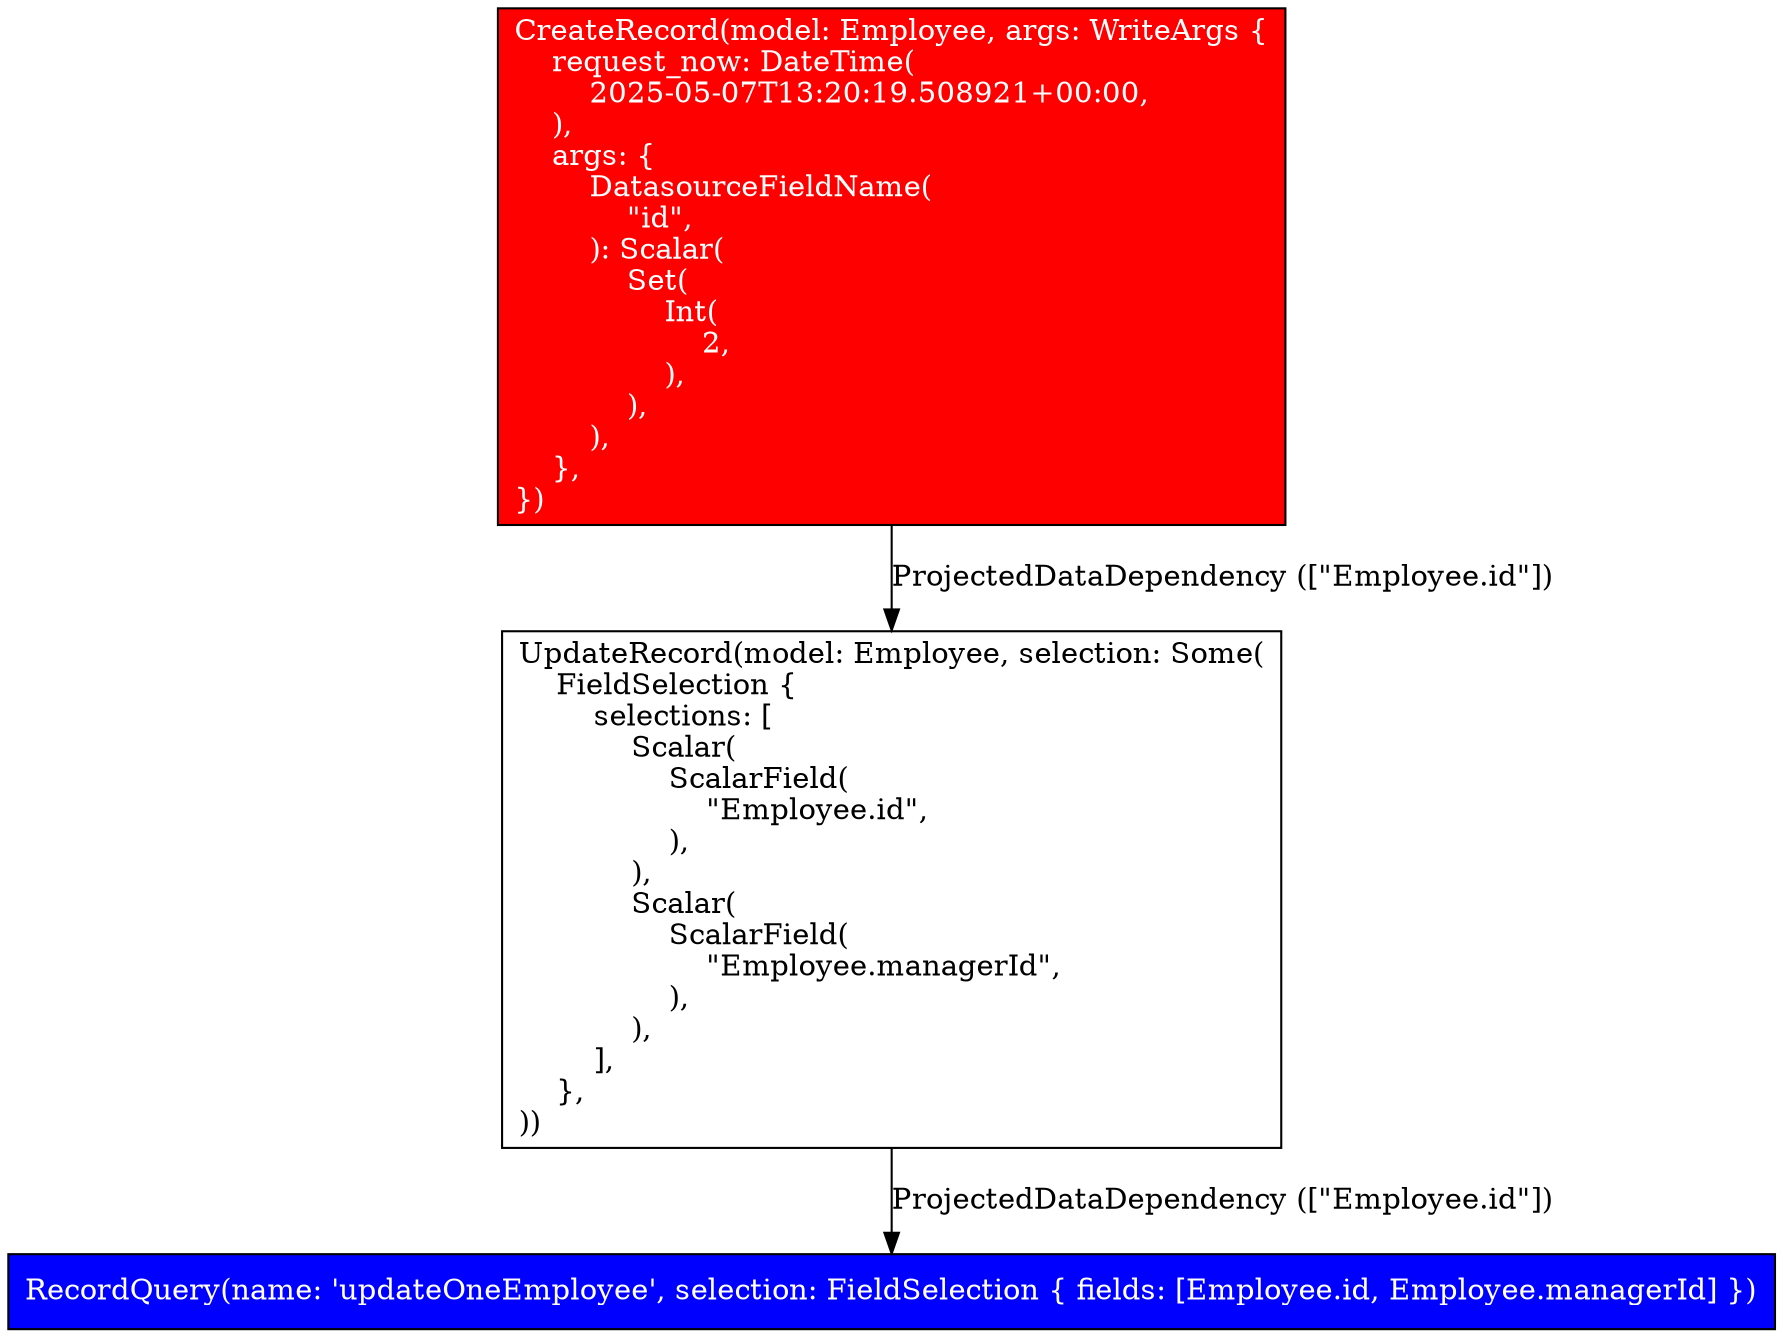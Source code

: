 digraph {
    0 [label="UpdateRecord(model: Employee, selection: Some(\l    FieldSelection {\l        selections: [\l            Scalar(\l                ScalarField(\l                    \"Employee.id\",\l                ),\l            ),\l            Scalar(\l                ScalarField(\l                    \"Employee.managerId\",\l                ),\l            ),\l        ],\l    },\l))\l", shape=rectangle]
    1 [label="CreateRecord(model: Employee, args: WriteArgs {\l    request_now: DateTime(\l        2025-05-07T13:20:19.508921+00:00,\l    ),\l    args: {\l        DatasourceFieldName(\l            \"id\",\l        ): Scalar(\l            Set(\l                Int(\l                    2,\l                ),\l            ),\l        ),\l    },\l})\l", fillcolor=red, style=filled, shape=rectangle, fontcolor=white]
    2 [label="RecordQuery(name: 'updateOneEmployee', selection: FieldSelection { fields: [Employee.id, Employee.managerId] })\l", fillcolor=blue, style=filled, shape=rectangle, fontcolor=white]
    1 -> 0 [label="ProjectedDataDependency ([\"Employee.id\"])"]
    0 -> 2 [label="ProjectedDataDependency ([\"Employee.id\"])"]
}